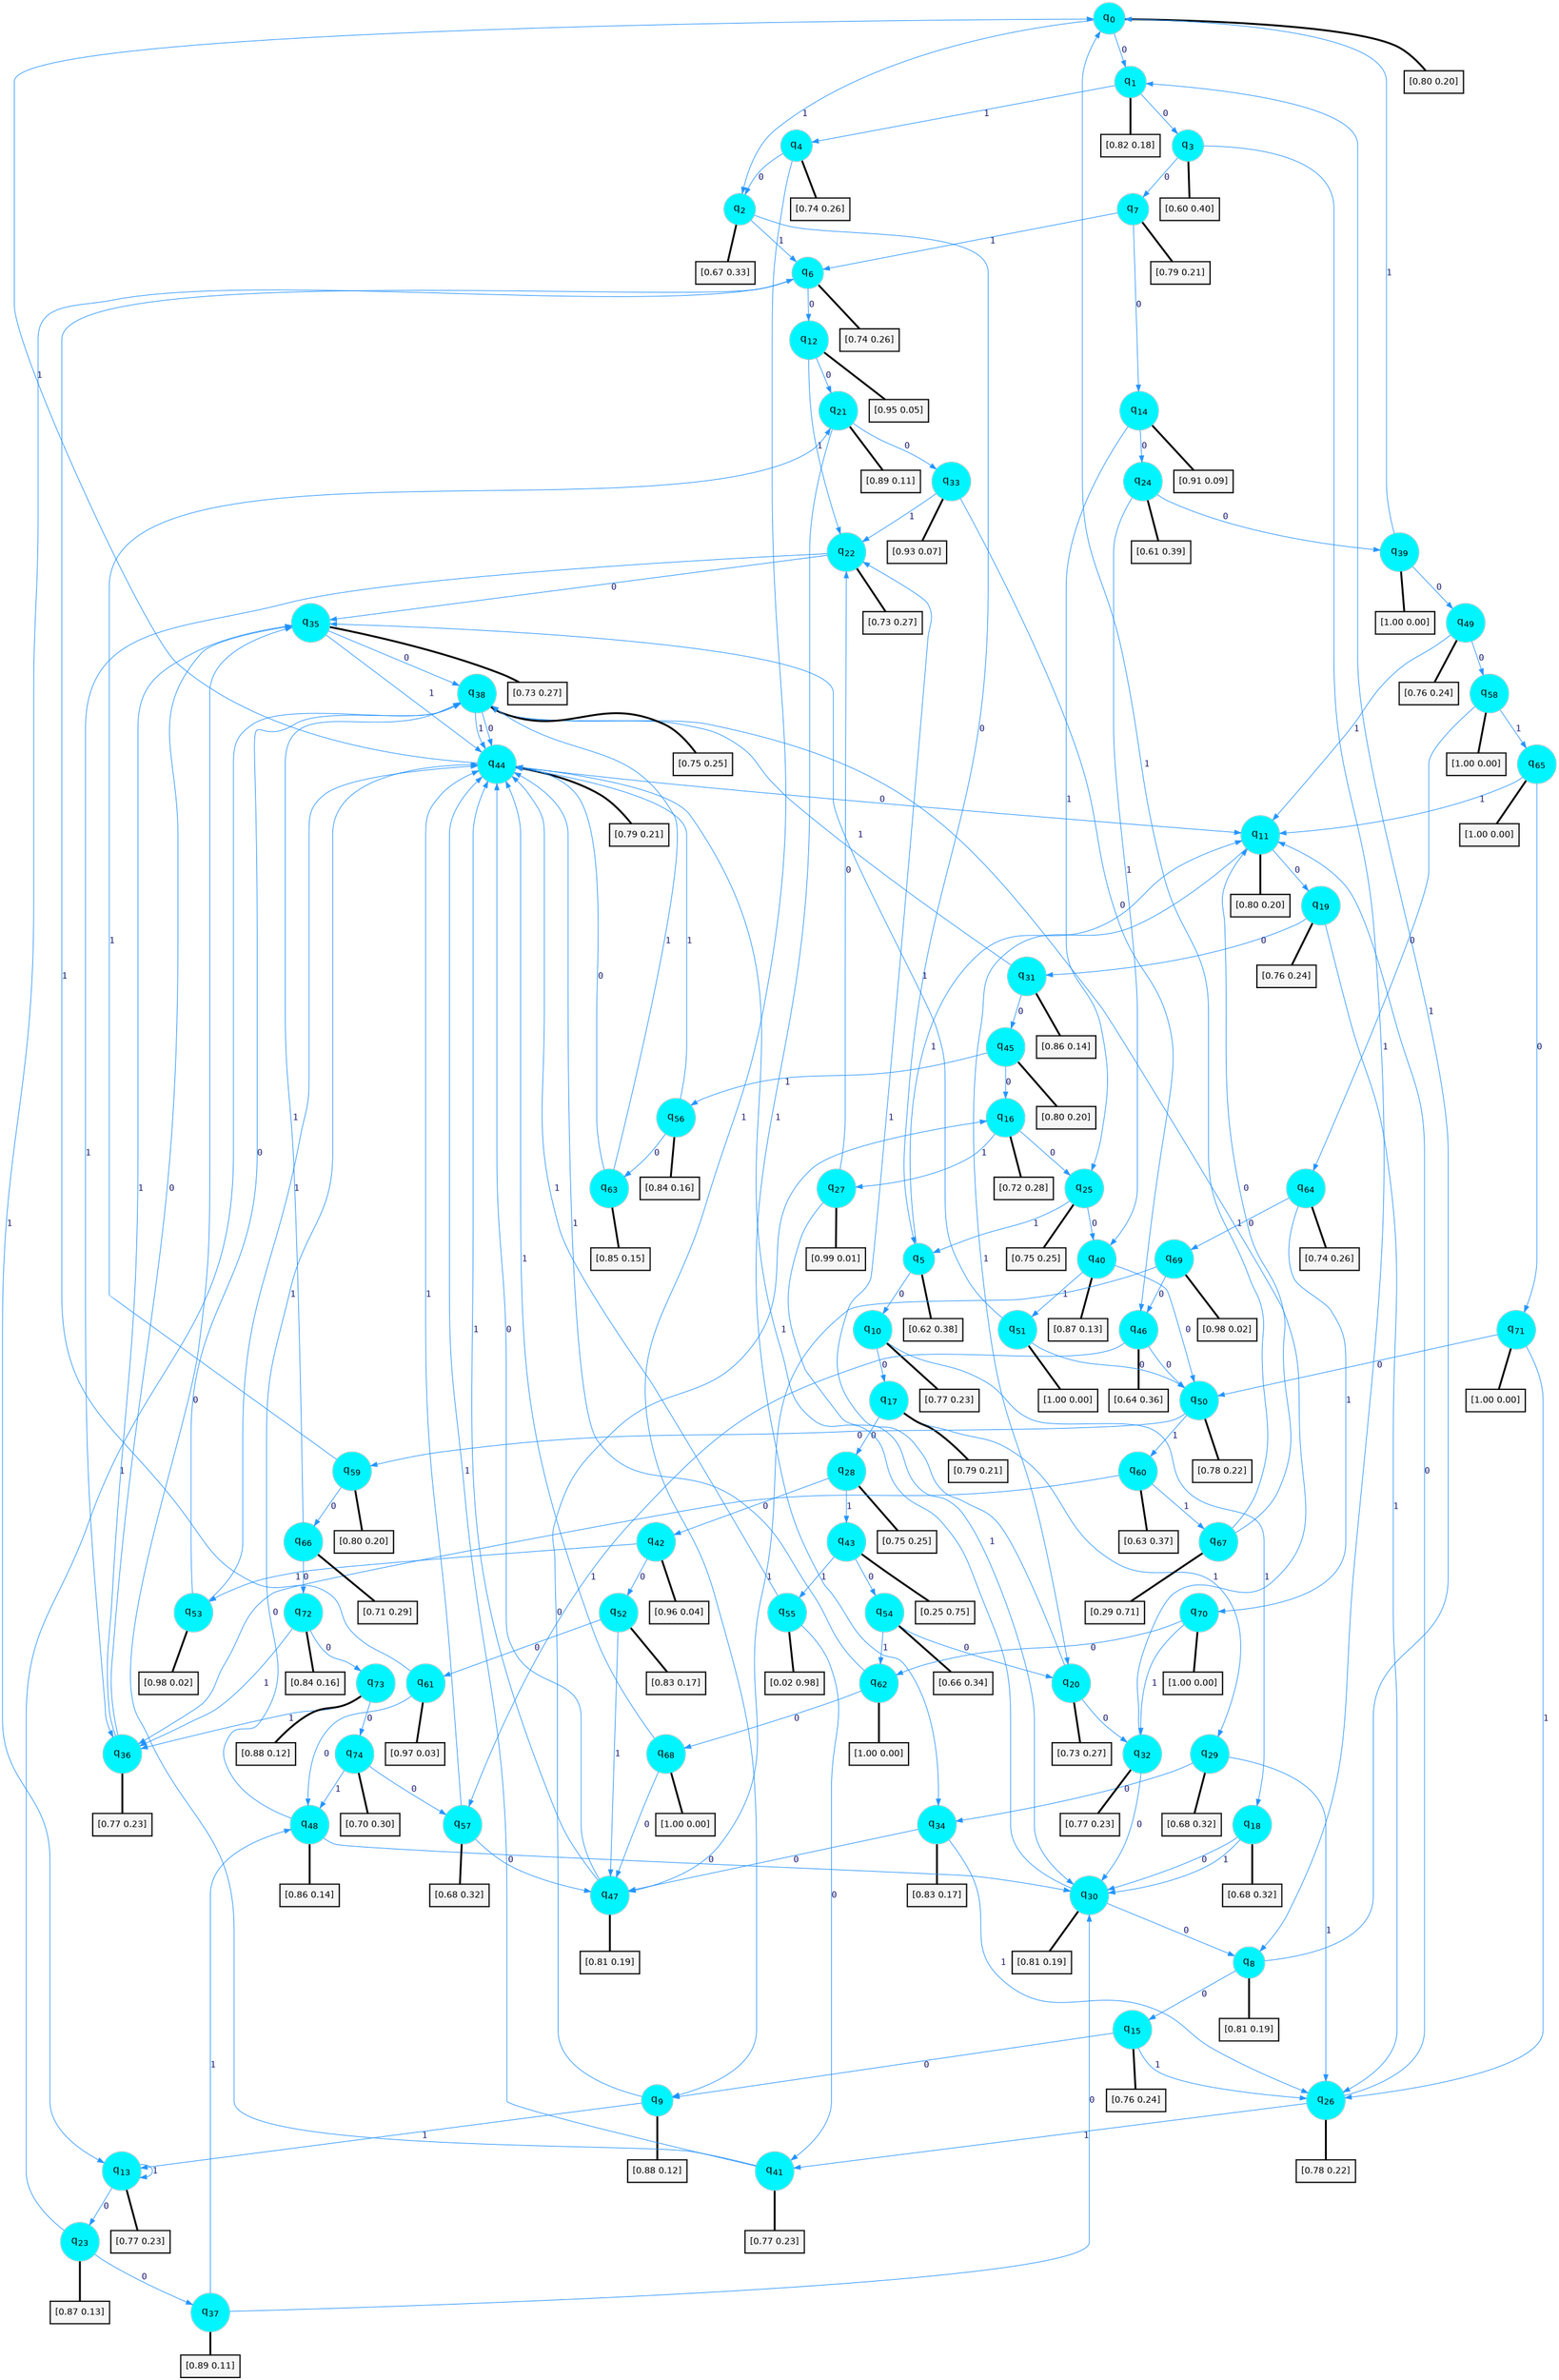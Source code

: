 digraph G {
graph [
bgcolor=transparent, dpi=300, rankdir=TD, size="40,25"];
node [
color=gray, fillcolor=turquoise1, fontcolor=black, fontname=Helvetica, fontsize=16, fontweight=bold, shape=circle, style=filled];
edge [
arrowsize=1, color=dodgerblue1, fontcolor=midnightblue, fontname=courier, fontweight=bold, penwidth=1, style=solid, weight=20];
0[label=<q<SUB>0</SUB>>];
1[label=<q<SUB>1</SUB>>];
2[label=<q<SUB>2</SUB>>];
3[label=<q<SUB>3</SUB>>];
4[label=<q<SUB>4</SUB>>];
5[label=<q<SUB>5</SUB>>];
6[label=<q<SUB>6</SUB>>];
7[label=<q<SUB>7</SUB>>];
8[label=<q<SUB>8</SUB>>];
9[label=<q<SUB>9</SUB>>];
10[label=<q<SUB>10</SUB>>];
11[label=<q<SUB>11</SUB>>];
12[label=<q<SUB>12</SUB>>];
13[label=<q<SUB>13</SUB>>];
14[label=<q<SUB>14</SUB>>];
15[label=<q<SUB>15</SUB>>];
16[label=<q<SUB>16</SUB>>];
17[label=<q<SUB>17</SUB>>];
18[label=<q<SUB>18</SUB>>];
19[label=<q<SUB>19</SUB>>];
20[label=<q<SUB>20</SUB>>];
21[label=<q<SUB>21</SUB>>];
22[label=<q<SUB>22</SUB>>];
23[label=<q<SUB>23</SUB>>];
24[label=<q<SUB>24</SUB>>];
25[label=<q<SUB>25</SUB>>];
26[label=<q<SUB>26</SUB>>];
27[label=<q<SUB>27</SUB>>];
28[label=<q<SUB>28</SUB>>];
29[label=<q<SUB>29</SUB>>];
30[label=<q<SUB>30</SUB>>];
31[label=<q<SUB>31</SUB>>];
32[label=<q<SUB>32</SUB>>];
33[label=<q<SUB>33</SUB>>];
34[label=<q<SUB>34</SUB>>];
35[label=<q<SUB>35</SUB>>];
36[label=<q<SUB>36</SUB>>];
37[label=<q<SUB>37</SUB>>];
38[label=<q<SUB>38</SUB>>];
39[label=<q<SUB>39</SUB>>];
40[label=<q<SUB>40</SUB>>];
41[label=<q<SUB>41</SUB>>];
42[label=<q<SUB>42</SUB>>];
43[label=<q<SUB>43</SUB>>];
44[label=<q<SUB>44</SUB>>];
45[label=<q<SUB>45</SUB>>];
46[label=<q<SUB>46</SUB>>];
47[label=<q<SUB>47</SUB>>];
48[label=<q<SUB>48</SUB>>];
49[label=<q<SUB>49</SUB>>];
50[label=<q<SUB>50</SUB>>];
51[label=<q<SUB>51</SUB>>];
52[label=<q<SUB>52</SUB>>];
53[label=<q<SUB>53</SUB>>];
54[label=<q<SUB>54</SUB>>];
55[label=<q<SUB>55</SUB>>];
56[label=<q<SUB>56</SUB>>];
57[label=<q<SUB>57</SUB>>];
58[label=<q<SUB>58</SUB>>];
59[label=<q<SUB>59</SUB>>];
60[label=<q<SUB>60</SUB>>];
61[label=<q<SUB>61</SUB>>];
62[label=<q<SUB>62</SUB>>];
63[label=<q<SUB>63</SUB>>];
64[label=<q<SUB>64</SUB>>];
65[label=<q<SUB>65</SUB>>];
66[label=<q<SUB>66</SUB>>];
67[label=<q<SUB>67</SUB>>];
68[label=<q<SUB>68</SUB>>];
69[label=<q<SUB>69</SUB>>];
70[label=<q<SUB>70</SUB>>];
71[label=<q<SUB>71</SUB>>];
72[label=<q<SUB>72</SUB>>];
73[label=<q<SUB>73</SUB>>];
74[label=<q<SUB>74</SUB>>];
75[label="[0.80 0.20]", shape=box,fontcolor=black, fontname=Helvetica, fontsize=14, penwidth=2, fillcolor=whitesmoke,color=black];
76[label="[0.82 0.18]", shape=box,fontcolor=black, fontname=Helvetica, fontsize=14, penwidth=2, fillcolor=whitesmoke,color=black];
77[label="[0.67 0.33]", shape=box,fontcolor=black, fontname=Helvetica, fontsize=14, penwidth=2, fillcolor=whitesmoke,color=black];
78[label="[0.60 0.40]", shape=box,fontcolor=black, fontname=Helvetica, fontsize=14, penwidth=2, fillcolor=whitesmoke,color=black];
79[label="[0.74 0.26]", shape=box,fontcolor=black, fontname=Helvetica, fontsize=14, penwidth=2, fillcolor=whitesmoke,color=black];
80[label="[0.62 0.38]", shape=box,fontcolor=black, fontname=Helvetica, fontsize=14, penwidth=2, fillcolor=whitesmoke,color=black];
81[label="[0.74 0.26]", shape=box,fontcolor=black, fontname=Helvetica, fontsize=14, penwidth=2, fillcolor=whitesmoke,color=black];
82[label="[0.79 0.21]", shape=box,fontcolor=black, fontname=Helvetica, fontsize=14, penwidth=2, fillcolor=whitesmoke,color=black];
83[label="[0.81 0.19]", shape=box,fontcolor=black, fontname=Helvetica, fontsize=14, penwidth=2, fillcolor=whitesmoke,color=black];
84[label="[0.88 0.12]", shape=box,fontcolor=black, fontname=Helvetica, fontsize=14, penwidth=2, fillcolor=whitesmoke,color=black];
85[label="[0.77 0.23]", shape=box,fontcolor=black, fontname=Helvetica, fontsize=14, penwidth=2, fillcolor=whitesmoke,color=black];
86[label="[0.80 0.20]", shape=box,fontcolor=black, fontname=Helvetica, fontsize=14, penwidth=2, fillcolor=whitesmoke,color=black];
87[label="[0.95 0.05]", shape=box,fontcolor=black, fontname=Helvetica, fontsize=14, penwidth=2, fillcolor=whitesmoke,color=black];
88[label="[0.77 0.23]", shape=box,fontcolor=black, fontname=Helvetica, fontsize=14, penwidth=2, fillcolor=whitesmoke,color=black];
89[label="[0.91 0.09]", shape=box,fontcolor=black, fontname=Helvetica, fontsize=14, penwidth=2, fillcolor=whitesmoke,color=black];
90[label="[0.76 0.24]", shape=box,fontcolor=black, fontname=Helvetica, fontsize=14, penwidth=2, fillcolor=whitesmoke,color=black];
91[label="[0.72 0.28]", shape=box,fontcolor=black, fontname=Helvetica, fontsize=14, penwidth=2, fillcolor=whitesmoke,color=black];
92[label="[0.79 0.21]", shape=box,fontcolor=black, fontname=Helvetica, fontsize=14, penwidth=2, fillcolor=whitesmoke,color=black];
93[label="[0.68 0.32]", shape=box,fontcolor=black, fontname=Helvetica, fontsize=14, penwidth=2, fillcolor=whitesmoke,color=black];
94[label="[0.76 0.24]", shape=box,fontcolor=black, fontname=Helvetica, fontsize=14, penwidth=2, fillcolor=whitesmoke,color=black];
95[label="[0.73 0.27]", shape=box,fontcolor=black, fontname=Helvetica, fontsize=14, penwidth=2, fillcolor=whitesmoke,color=black];
96[label="[0.89 0.11]", shape=box,fontcolor=black, fontname=Helvetica, fontsize=14, penwidth=2, fillcolor=whitesmoke,color=black];
97[label="[0.73 0.27]", shape=box,fontcolor=black, fontname=Helvetica, fontsize=14, penwidth=2, fillcolor=whitesmoke,color=black];
98[label="[0.87 0.13]", shape=box,fontcolor=black, fontname=Helvetica, fontsize=14, penwidth=2, fillcolor=whitesmoke,color=black];
99[label="[0.61 0.39]", shape=box,fontcolor=black, fontname=Helvetica, fontsize=14, penwidth=2, fillcolor=whitesmoke,color=black];
100[label="[0.75 0.25]", shape=box,fontcolor=black, fontname=Helvetica, fontsize=14, penwidth=2, fillcolor=whitesmoke,color=black];
101[label="[0.78 0.22]", shape=box,fontcolor=black, fontname=Helvetica, fontsize=14, penwidth=2, fillcolor=whitesmoke,color=black];
102[label="[0.99 0.01]", shape=box,fontcolor=black, fontname=Helvetica, fontsize=14, penwidth=2, fillcolor=whitesmoke,color=black];
103[label="[0.75 0.25]", shape=box,fontcolor=black, fontname=Helvetica, fontsize=14, penwidth=2, fillcolor=whitesmoke,color=black];
104[label="[0.68 0.32]", shape=box,fontcolor=black, fontname=Helvetica, fontsize=14, penwidth=2, fillcolor=whitesmoke,color=black];
105[label="[0.81 0.19]", shape=box,fontcolor=black, fontname=Helvetica, fontsize=14, penwidth=2, fillcolor=whitesmoke,color=black];
106[label="[0.86 0.14]", shape=box,fontcolor=black, fontname=Helvetica, fontsize=14, penwidth=2, fillcolor=whitesmoke,color=black];
107[label="[0.77 0.23]", shape=box,fontcolor=black, fontname=Helvetica, fontsize=14, penwidth=2, fillcolor=whitesmoke,color=black];
108[label="[0.93 0.07]", shape=box,fontcolor=black, fontname=Helvetica, fontsize=14, penwidth=2, fillcolor=whitesmoke,color=black];
109[label="[0.83 0.17]", shape=box,fontcolor=black, fontname=Helvetica, fontsize=14, penwidth=2, fillcolor=whitesmoke,color=black];
110[label="[0.73 0.27]", shape=box,fontcolor=black, fontname=Helvetica, fontsize=14, penwidth=2, fillcolor=whitesmoke,color=black];
111[label="[0.77 0.23]", shape=box,fontcolor=black, fontname=Helvetica, fontsize=14, penwidth=2, fillcolor=whitesmoke,color=black];
112[label="[0.89 0.11]", shape=box,fontcolor=black, fontname=Helvetica, fontsize=14, penwidth=2, fillcolor=whitesmoke,color=black];
113[label="[0.75 0.25]", shape=box,fontcolor=black, fontname=Helvetica, fontsize=14, penwidth=2, fillcolor=whitesmoke,color=black];
114[label="[1.00 0.00]", shape=box,fontcolor=black, fontname=Helvetica, fontsize=14, penwidth=2, fillcolor=whitesmoke,color=black];
115[label="[0.87 0.13]", shape=box,fontcolor=black, fontname=Helvetica, fontsize=14, penwidth=2, fillcolor=whitesmoke,color=black];
116[label="[0.77 0.23]", shape=box,fontcolor=black, fontname=Helvetica, fontsize=14, penwidth=2, fillcolor=whitesmoke,color=black];
117[label="[0.96 0.04]", shape=box,fontcolor=black, fontname=Helvetica, fontsize=14, penwidth=2, fillcolor=whitesmoke,color=black];
118[label="[0.25 0.75]", shape=box,fontcolor=black, fontname=Helvetica, fontsize=14, penwidth=2, fillcolor=whitesmoke,color=black];
119[label="[0.79 0.21]", shape=box,fontcolor=black, fontname=Helvetica, fontsize=14, penwidth=2, fillcolor=whitesmoke,color=black];
120[label="[0.80 0.20]", shape=box,fontcolor=black, fontname=Helvetica, fontsize=14, penwidth=2, fillcolor=whitesmoke,color=black];
121[label="[0.64 0.36]", shape=box,fontcolor=black, fontname=Helvetica, fontsize=14, penwidth=2, fillcolor=whitesmoke,color=black];
122[label="[0.81 0.19]", shape=box,fontcolor=black, fontname=Helvetica, fontsize=14, penwidth=2, fillcolor=whitesmoke,color=black];
123[label="[0.86 0.14]", shape=box,fontcolor=black, fontname=Helvetica, fontsize=14, penwidth=2, fillcolor=whitesmoke,color=black];
124[label="[0.76 0.24]", shape=box,fontcolor=black, fontname=Helvetica, fontsize=14, penwidth=2, fillcolor=whitesmoke,color=black];
125[label="[0.78 0.22]", shape=box,fontcolor=black, fontname=Helvetica, fontsize=14, penwidth=2, fillcolor=whitesmoke,color=black];
126[label="[1.00 0.00]", shape=box,fontcolor=black, fontname=Helvetica, fontsize=14, penwidth=2, fillcolor=whitesmoke,color=black];
127[label="[0.83 0.17]", shape=box,fontcolor=black, fontname=Helvetica, fontsize=14, penwidth=2, fillcolor=whitesmoke,color=black];
128[label="[0.98 0.02]", shape=box,fontcolor=black, fontname=Helvetica, fontsize=14, penwidth=2, fillcolor=whitesmoke,color=black];
129[label="[0.66 0.34]", shape=box,fontcolor=black, fontname=Helvetica, fontsize=14, penwidth=2, fillcolor=whitesmoke,color=black];
130[label="[0.02 0.98]", shape=box,fontcolor=black, fontname=Helvetica, fontsize=14, penwidth=2, fillcolor=whitesmoke,color=black];
131[label="[0.84 0.16]", shape=box,fontcolor=black, fontname=Helvetica, fontsize=14, penwidth=2, fillcolor=whitesmoke,color=black];
132[label="[0.68 0.32]", shape=box,fontcolor=black, fontname=Helvetica, fontsize=14, penwidth=2, fillcolor=whitesmoke,color=black];
133[label="[1.00 0.00]", shape=box,fontcolor=black, fontname=Helvetica, fontsize=14, penwidth=2, fillcolor=whitesmoke,color=black];
134[label="[0.80 0.20]", shape=box,fontcolor=black, fontname=Helvetica, fontsize=14, penwidth=2, fillcolor=whitesmoke,color=black];
135[label="[0.63 0.37]", shape=box,fontcolor=black, fontname=Helvetica, fontsize=14, penwidth=2, fillcolor=whitesmoke,color=black];
136[label="[0.97 0.03]", shape=box,fontcolor=black, fontname=Helvetica, fontsize=14, penwidth=2, fillcolor=whitesmoke,color=black];
137[label="[1.00 0.00]", shape=box,fontcolor=black, fontname=Helvetica, fontsize=14, penwidth=2, fillcolor=whitesmoke,color=black];
138[label="[0.85 0.15]", shape=box,fontcolor=black, fontname=Helvetica, fontsize=14, penwidth=2, fillcolor=whitesmoke,color=black];
139[label="[0.74 0.26]", shape=box,fontcolor=black, fontname=Helvetica, fontsize=14, penwidth=2, fillcolor=whitesmoke,color=black];
140[label="[1.00 0.00]", shape=box,fontcolor=black, fontname=Helvetica, fontsize=14, penwidth=2, fillcolor=whitesmoke,color=black];
141[label="[0.71 0.29]", shape=box,fontcolor=black, fontname=Helvetica, fontsize=14, penwidth=2, fillcolor=whitesmoke,color=black];
142[label="[0.29 0.71]", shape=box,fontcolor=black, fontname=Helvetica, fontsize=14, penwidth=2, fillcolor=whitesmoke,color=black];
143[label="[1.00 0.00]", shape=box,fontcolor=black, fontname=Helvetica, fontsize=14, penwidth=2, fillcolor=whitesmoke,color=black];
144[label="[0.98 0.02]", shape=box,fontcolor=black, fontname=Helvetica, fontsize=14, penwidth=2, fillcolor=whitesmoke,color=black];
145[label="[1.00 0.00]", shape=box,fontcolor=black, fontname=Helvetica, fontsize=14, penwidth=2, fillcolor=whitesmoke,color=black];
146[label="[1.00 0.00]", shape=box,fontcolor=black, fontname=Helvetica, fontsize=14, penwidth=2, fillcolor=whitesmoke,color=black];
147[label="[0.84 0.16]", shape=box,fontcolor=black, fontname=Helvetica, fontsize=14, penwidth=2, fillcolor=whitesmoke,color=black];
148[label="[0.88 0.12]", shape=box,fontcolor=black, fontname=Helvetica, fontsize=14, penwidth=2, fillcolor=whitesmoke,color=black];
149[label="[0.70 0.30]", shape=box,fontcolor=black, fontname=Helvetica, fontsize=14, penwidth=2, fillcolor=whitesmoke,color=black];
0->1 [label=0];
0->2 [label=1];
0->75 [arrowhead=none, penwidth=3,color=black];
1->3 [label=0];
1->4 [label=1];
1->76 [arrowhead=none, penwidth=3,color=black];
2->5 [label=0];
2->6 [label=1];
2->77 [arrowhead=none, penwidth=3,color=black];
3->7 [label=0];
3->8 [label=1];
3->78 [arrowhead=none, penwidth=3,color=black];
4->2 [label=0];
4->9 [label=1];
4->79 [arrowhead=none, penwidth=3,color=black];
5->10 [label=0];
5->11 [label=1];
5->80 [arrowhead=none, penwidth=3,color=black];
6->12 [label=0];
6->13 [label=1];
6->81 [arrowhead=none, penwidth=3,color=black];
7->14 [label=0];
7->6 [label=1];
7->82 [arrowhead=none, penwidth=3,color=black];
8->15 [label=0];
8->1 [label=1];
8->83 [arrowhead=none, penwidth=3,color=black];
9->16 [label=0];
9->13 [label=1];
9->84 [arrowhead=none, penwidth=3,color=black];
10->17 [label=0];
10->18 [label=1];
10->85 [arrowhead=none, penwidth=3,color=black];
11->19 [label=0];
11->20 [label=1];
11->86 [arrowhead=none, penwidth=3,color=black];
12->21 [label=0];
12->22 [label=1];
12->87 [arrowhead=none, penwidth=3,color=black];
13->23 [label=0];
13->13 [label=1];
13->88 [arrowhead=none, penwidth=3,color=black];
14->24 [label=0];
14->25 [label=1];
14->89 [arrowhead=none, penwidth=3,color=black];
15->9 [label=0];
15->26 [label=1];
15->90 [arrowhead=none, penwidth=3,color=black];
16->25 [label=0];
16->27 [label=1];
16->91 [arrowhead=none, penwidth=3,color=black];
17->28 [label=0];
17->29 [label=1];
17->92 [arrowhead=none, penwidth=3,color=black];
18->30 [label=0];
18->30 [label=1];
18->93 [arrowhead=none, penwidth=3,color=black];
19->31 [label=0];
19->26 [label=1];
19->94 [arrowhead=none, penwidth=3,color=black];
20->32 [label=0];
20->22 [label=1];
20->95 [arrowhead=none, penwidth=3,color=black];
21->33 [label=0];
21->34 [label=1];
21->96 [arrowhead=none, penwidth=3,color=black];
22->35 [label=0];
22->36 [label=1];
22->97 [arrowhead=none, penwidth=3,color=black];
23->37 [label=0];
23->38 [label=1];
23->98 [arrowhead=none, penwidth=3,color=black];
24->39 [label=0];
24->40 [label=1];
24->99 [arrowhead=none, penwidth=3,color=black];
25->40 [label=0];
25->5 [label=1];
25->100 [arrowhead=none, penwidth=3,color=black];
26->11 [label=0];
26->41 [label=1];
26->101 [arrowhead=none, penwidth=3,color=black];
27->22 [label=0];
27->30 [label=1];
27->102 [arrowhead=none, penwidth=3,color=black];
28->42 [label=0];
28->43 [label=1];
28->103 [arrowhead=none, penwidth=3,color=black];
29->34 [label=0];
29->26 [label=1];
29->104 [arrowhead=none, penwidth=3,color=black];
30->8 [label=0];
30->44 [label=1];
30->105 [arrowhead=none, penwidth=3,color=black];
31->45 [label=0];
31->38 [label=1];
31->106 [arrowhead=none, penwidth=3,color=black];
32->30 [label=0];
32->38 [label=1];
32->107 [arrowhead=none, penwidth=3,color=black];
33->46 [label=0];
33->22 [label=1];
33->108 [arrowhead=none, penwidth=3,color=black];
34->47 [label=0];
34->26 [label=1];
34->109 [arrowhead=none, penwidth=3,color=black];
35->38 [label=0];
35->44 [label=1];
35->110 [arrowhead=none, penwidth=3,color=black];
36->35 [label=0];
36->35 [label=1];
36->111 [arrowhead=none, penwidth=3,color=black];
37->30 [label=0];
37->48 [label=1];
37->112 [arrowhead=none, penwidth=3,color=black];
38->44 [label=0];
38->44 [label=1];
38->113 [arrowhead=none, penwidth=3,color=black];
39->49 [label=0];
39->0 [label=1];
39->114 [arrowhead=none, penwidth=3,color=black];
40->50 [label=0];
40->51 [label=1];
40->115 [arrowhead=none, penwidth=3,color=black];
41->35 [label=0];
41->44 [label=1];
41->116 [arrowhead=none, penwidth=3,color=black];
42->52 [label=0];
42->53 [label=1];
42->117 [arrowhead=none, penwidth=3,color=black];
43->54 [label=0];
43->55 [label=1];
43->118 [arrowhead=none, penwidth=3,color=black];
44->11 [label=0];
44->0 [label=1];
44->119 [arrowhead=none, penwidth=3,color=black];
45->16 [label=0];
45->56 [label=1];
45->120 [arrowhead=none, penwidth=3,color=black];
46->50 [label=0];
46->57 [label=1];
46->121 [arrowhead=none, penwidth=3,color=black];
47->44 [label=0];
47->44 [label=1];
47->122 [arrowhead=none, penwidth=3,color=black];
48->30 [label=0];
48->44 [label=1];
48->123 [arrowhead=none, penwidth=3,color=black];
49->58 [label=0];
49->11 [label=1];
49->124 [arrowhead=none, penwidth=3,color=black];
50->59 [label=0];
50->60 [label=1];
50->125 [arrowhead=none, penwidth=3,color=black];
51->50 [label=0];
51->35 [label=1];
51->126 [arrowhead=none, penwidth=3,color=black];
52->61 [label=0];
52->47 [label=1];
52->127 [arrowhead=none, penwidth=3,color=black];
53->38 [label=0];
53->44 [label=1];
53->128 [arrowhead=none, penwidth=3,color=black];
54->20 [label=0];
54->62 [label=1];
54->129 [arrowhead=none, penwidth=3,color=black];
55->41 [label=0];
55->44 [label=1];
55->130 [arrowhead=none, penwidth=3,color=black];
56->63 [label=0];
56->44 [label=1];
56->131 [arrowhead=none, penwidth=3,color=black];
57->47 [label=0];
57->44 [label=1];
57->132 [arrowhead=none, penwidth=3,color=black];
58->64 [label=0];
58->65 [label=1];
58->133 [arrowhead=none, penwidth=3,color=black];
59->66 [label=0];
59->21 [label=1];
59->134 [arrowhead=none, penwidth=3,color=black];
60->36 [label=0];
60->67 [label=1];
60->135 [arrowhead=none, penwidth=3,color=black];
61->48 [label=0];
61->6 [label=1];
61->136 [arrowhead=none, penwidth=3,color=black];
62->68 [label=0];
62->44 [label=1];
62->137 [arrowhead=none, penwidth=3,color=black];
63->44 [label=0];
63->38 [label=1];
63->138 [arrowhead=none, penwidth=3,color=black];
64->69 [label=0];
64->70 [label=1];
64->139 [arrowhead=none, penwidth=3,color=black];
65->71 [label=0];
65->11 [label=1];
65->140 [arrowhead=none, penwidth=3,color=black];
66->72 [label=0];
66->38 [label=1];
66->141 [arrowhead=none, penwidth=3,color=black];
67->11 [label=0];
67->0 [label=1];
67->142 [arrowhead=none, penwidth=3,color=black];
68->47 [label=0];
68->44 [label=1];
68->143 [arrowhead=none, penwidth=3,color=black];
69->46 [label=0];
69->47 [label=1];
69->144 [arrowhead=none, penwidth=3,color=black];
70->62 [label=0];
70->32 [label=1];
70->145 [arrowhead=none, penwidth=3,color=black];
71->50 [label=0];
71->26 [label=1];
71->146 [arrowhead=none, penwidth=3,color=black];
72->73 [label=0];
72->36 [label=1];
72->147 [arrowhead=none, penwidth=3,color=black];
73->74 [label=0];
73->36 [label=1];
73->148 [arrowhead=none, penwidth=3,color=black];
74->57 [label=0];
74->48 [label=1];
74->149 [arrowhead=none, penwidth=3,color=black];
}
